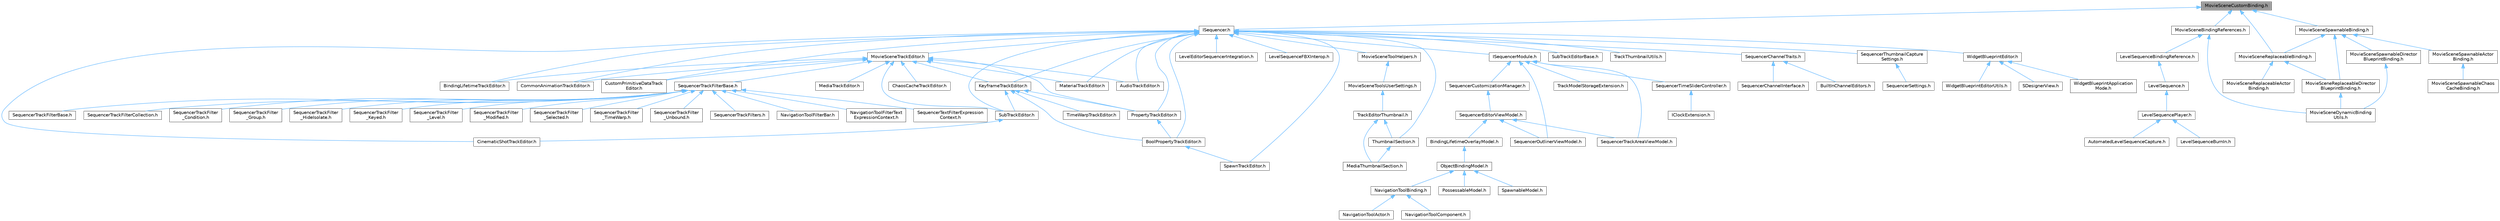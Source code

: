 digraph "MovieSceneCustomBinding.h"
{
 // INTERACTIVE_SVG=YES
 // LATEX_PDF_SIZE
  bgcolor="transparent";
  edge [fontname=Helvetica,fontsize=10,labelfontname=Helvetica,labelfontsize=10];
  node [fontname=Helvetica,fontsize=10,shape=box,height=0.2,width=0.4];
  Node1 [id="Node000001",label="MovieSceneCustomBinding.h",height=0.2,width=0.4,color="gray40", fillcolor="grey60", style="filled", fontcolor="black",tooltip=" "];
  Node1 -> Node2 [id="edge1_Node000001_Node000002",dir="back",color="steelblue1",style="solid",tooltip=" "];
  Node2 [id="Node000002",label="ISequencer.h",height=0.2,width=0.4,color="grey40", fillcolor="white", style="filled",URL="$d7/d1d/ISequencer_8h.html",tooltip=" "];
  Node2 -> Node3 [id="edge2_Node000002_Node000003",dir="back",color="steelblue1",style="solid",tooltip=" "];
  Node3 [id="Node000003",label="AudioTrackEditor.h",height=0.2,width=0.4,color="grey40", fillcolor="white", style="filled",URL="$dd/d96/AudioTrackEditor_8h.html",tooltip=" "];
  Node2 -> Node4 [id="edge3_Node000002_Node000004",dir="back",color="steelblue1",style="solid",tooltip=" "];
  Node4 [id="Node000004",label="BindingLifetimeTrackEditor.h",height=0.2,width=0.4,color="grey40", fillcolor="white", style="filled",URL="$db/d3c/BindingLifetimeTrackEditor_8h.html",tooltip=" "];
  Node2 -> Node5 [id="edge4_Node000002_Node000005",dir="back",color="steelblue1",style="solid",tooltip=" "];
  Node5 [id="Node000005",label="BoolPropertyTrackEditor.h",height=0.2,width=0.4,color="grey40", fillcolor="white", style="filled",URL="$db/d07/BoolPropertyTrackEditor_8h.html",tooltip=" "];
  Node5 -> Node6 [id="edge5_Node000005_Node000006",dir="back",color="steelblue1",style="solid",tooltip=" "];
  Node6 [id="Node000006",label="SpawnTrackEditor.h",height=0.2,width=0.4,color="grey40", fillcolor="white", style="filled",URL="$d5/dac/SpawnTrackEditor_8h.html",tooltip=" "];
  Node2 -> Node7 [id="edge6_Node000002_Node000007",dir="back",color="steelblue1",style="solid",tooltip=" "];
  Node7 [id="Node000007",label="CinematicShotTrackEditor.h",height=0.2,width=0.4,color="grey40", fillcolor="white", style="filled",URL="$d3/d0c/CinematicShotTrackEditor_8h.html",tooltip=" "];
  Node2 -> Node8 [id="edge7_Node000002_Node000008",dir="back",color="steelblue1",style="solid",tooltip=" "];
  Node8 [id="Node000008",label="CommonAnimationTrackEditor.h",height=0.2,width=0.4,color="grey40", fillcolor="white", style="filled",URL="$d9/d6e/CommonAnimationTrackEditor_8h.html",tooltip=" "];
  Node2 -> Node9 [id="edge8_Node000002_Node000009",dir="back",color="steelblue1",style="solid",tooltip=" "];
  Node9 [id="Node000009",label="CustomPrimitiveDataTrack\lEditor.h",height=0.2,width=0.4,color="grey40", fillcolor="white", style="filled",URL="$dc/d8f/CustomPrimitiveDataTrackEditor_8h.html",tooltip=" "];
  Node2 -> Node10 [id="edge9_Node000002_Node000010",dir="back",color="steelblue1",style="solid",tooltip=" "];
  Node10 [id="Node000010",label="ISequencerModule.h",height=0.2,width=0.4,color="grey40", fillcolor="white", style="filled",URL="$d7/d3b/ISequencerModule_8h.html",tooltip=" "];
  Node10 -> Node11 [id="edge10_Node000010_Node000011",dir="back",color="steelblue1",style="solid",tooltip=" "];
  Node11 [id="Node000011",label="SequencerCustomizationManager.h",height=0.2,width=0.4,color="grey40", fillcolor="white", style="filled",URL="$dd/dea/SequencerCustomizationManager_8h.html",tooltip=" "];
  Node11 -> Node12 [id="edge11_Node000011_Node000012",dir="back",color="steelblue1",style="solid",tooltip=" "];
  Node12 [id="Node000012",label="SequencerEditorViewModel.h",height=0.2,width=0.4,color="grey40", fillcolor="white", style="filled",URL="$da/d57/SequencerEditorViewModel_8h.html",tooltip=" "];
  Node12 -> Node13 [id="edge12_Node000012_Node000013",dir="back",color="steelblue1",style="solid",tooltip=" "];
  Node13 [id="Node000013",label="BindingLifetimeOverlayModel.h",height=0.2,width=0.4,color="grey40", fillcolor="white", style="filled",URL="$d2/d69/BindingLifetimeOverlayModel_8h.html",tooltip=" "];
  Node13 -> Node14 [id="edge13_Node000013_Node000014",dir="back",color="steelblue1",style="solid",tooltip=" "];
  Node14 [id="Node000014",label="ObjectBindingModel.h",height=0.2,width=0.4,color="grey40", fillcolor="white", style="filled",URL="$de/dbc/ObjectBindingModel_8h.html",tooltip=" "];
  Node14 -> Node15 [id="edge14_Node000014_Node000015",dir="back",color="steelblue1",style="solid",tooltip=" "];
  Node15 [id="Node000015",label="NavigationToolBinding.h",height=0.2,width=0.4,color="grey40", fillcolor="white", style="filled",URL="$d0/db5/NavigationToolBinding_8h.html",tooltip=" "];
  Node15 -> Node16 [id="edge15_Node000015_Node000016",dir="back",color="steelblue1",style="solid",tooltip=" "];
  Node16 [id="Node000016",label="NavigationToolActor.h",height=0.2,width=0.4,color="grey40", fillcolor="white", style="filled",URL="$d6/da8/NavigationToolActor_8h.html",tooltip=" "];
  Node15 -> Node17 [id="edge16_Node000015_Node000017",dir="back",color="steelblue1",style="solid",tooltip=" "];
  Node17 [id="Node000017",label="NavigationToolComponent.h",height=0.2,width=0.4,color="grey40", fillcolor="white", style="filled",URL="$d7/dfc/NavigationToolComponent_8h.html",tooltip=" "];
  Node14 -> Node18 [id="edge17_Node000014_Node000018",dir="back",color="steelblue1",style="solid",tooltip=" "];
  Node18 [id="Node000018",label="PossessableModel.h",height=0.2,width=0.4,color="grey40", fillcolor="white", style="filled",URL="$d5/d01/PossessableModel_8h.html",tooltip=" "];
  Node14 -> Node19 [id="edge18_Node000014_Node000019",dir="back",color="steelblue1",style="solid",tooltip=" "];
  Node19 [id="Node000019",label="SpawnableModel.h",height=0.2,width=0.4,color="grey40", fillcolor="white", style="filled",URL="$d0/dd5/SpawnableModel_8h.html",tooltip=" "];
  Node12 -> Node20 [id="edge19_Node000012_Node000020",dir="back",color="steelblue1",style="solid",tooltip=" "];
  Node20 [id="Node000020",label="SequencerOutlinerViewModel.h",height=0.2,width=0.4,color="grey40", fillcolor="white", style="filled",URL="$da/d12/SequencerOutlinerViewModel_8h.html",tooltip=" "];
  Node12 -> Node21 [id="edge20_Node000012_Node000021",dir="back",color="steelblue1",style="solid",tooltip=" "];
  Node21 [id="Node000021",label="SequencerTrackAreaViewModel.h",height=0.2,width=0.4,color="grey40", fillcolor="white", style="filled",URL="$d9/dd2/SequencerTrackAreaViewModel_8h.html",tooltip=" "];
  Node10 -> Node20 [id="edge21_Node000010_Node000020",dir="back",color="steelblue1",style="solid",tooltip=" "];
  Node10 -> Node22 [id="edge22_Node000010_Node000022",dir="back",color="steelblue1",style="solid",tooltip=" "];
  Node22 [id="Node000022",label="SequencerTimeSliderController.h",height=0.2,width=0.4,color="grey40", fillcolor="white", style="filled",URL="$d3/d54/SequencerTimeSliderController_8h.html",tooltip=" "];
  Node22 -> Node23 [id="edge23_Node000022_Node000023",dir="back",color="steelblue1",style="solid",tooltip=" "];
  Node23 [id="Node000023",label="IClockExtension.h",height=0.2,width=0.4,color="grey40", fillcolor="white", style="filled",URL="$d1/d52/IClockExtension_8h.html",tooltip=" "];
  Node10 -> Node21 [id="edge24_Node000010_Node000021",dir="back",color="steelblue1",style="solid",tooltip=" "];
  Node10 -> Node24 [id="edge25_Node000010_Node000024",dir="back",color="steelblue1",style="solid",tooltip=" "];
  Node24 [id="Node000024",label="TrackModelStorageExtension.h",height=0.2,width=0.4,color="grey40", fillcolor="white", style="filled",URL="$d8/d98/TrackModelStorageExtension_8h.html",tooltip=" "];
  Node2 -> Node25 [id="edge26_Node000002_Node000025",dir="back",color="steelblue1",style="solid",tooltip=" "];
  Node25 [id="Node000025",label="KeyframeTrackEditor.h",height=0.2,width=0.4,color="grey40", fillcolor="white", style="filled",URL="$dd/d47/KeyframeTrackEditor_8h.html",tooltip=" "];
  Node25 -> Node5 [id="edge27_Node000025_Node000005",dir="back",color="steelblue1",style="solid",tooltip=" "];
  Node25 -> Node26 [id="edge28_Node000025_Node000026",dir="back",color="steelblue1",style="solid",tooltip=" "];
  Node26 [id="Node000026",label="PropertyTrackEditor.h",height=0.2,width=0.4,color="grey40", fillcolor="white", style="filled",URL="$da/d9a/PropertyTrackEditor_8h.html",tooltip=" "];
  Node26 -> Node5 [id="edge29_Node000026_Node000005",dir="back",color="steelblue1",style="solid",tooltip=" "];
  Node25 -> Node27 [id="edge30_Node000025_Node000027",dir="back",color="steelblue1",style="solid",tooltip=" "];
  Node27 [id="Node000027",label="SubTrackEditor.h",height=0.2,width=0.4,color="grey40", fillcolor="white", style="filled",URL="$d8/d5b/SubTrackEditor_8h.html",tooltip=" "];
  Node27 -> Node7 [id="edge31_Node000027_Node000007",dir="back",color="steelblue1",style="solid",tooltip=" "];
  Node25 -> Node28 [id="edge32_Node000025_Node000028",dir="back",color="steelblue1",style="solid",tooltip=" "];
  Node28 [id="Node000028",label="TimeWarpTrackEditor.h",height=0.2,width=0.4,color="grey40", fillcolor="white", style="filled",URL="$dc/d2e/TimeWarpTrackEditor_8h.html",tooltip=" "];
  Node2 -> Node29 [id="edge33_Node000002_Node000029",dir="back",color="steelblue1",style="solid",tooltip=" "];
  Node29 [id="Node000029",label="LevelEditorSequencerIntegration.h",height=0.2,width=0.4,color="grey40", fillcolor="white", style="filled",URL="$d5/d15/LevelEditorSequencerIntegration_8h.html",tooltip=" "];
  Node2 -> Node30 [id="edge34_Node000002_Node000030",dir="back",color="steelblue1",style="solid",tooltip=" "];
  Node30 [id="Node000030",label="LevelSequenceFBXInterop.h",height=0.2,width=0.4,color="grey40", fillcolor="white", style="filled",URL="$d7/d4f/LevelSequenceFBXInterop_8h.html",tooltip=" "];
  Node2 -> Node31 [id="edge35_Node000002_Node000031",dir="back",color="steelblue1",style="solid",tooltip=" "];
  Node31 [id="Node000031",label="MaterialTrackEditor.h",height=0.2,width=0.4,color="grey40", fillcolor="white", style="filled",URL="$d1/d9f/MaterialTrackEditor_8h.html",tooltip=" "];
  Node2 -> Node32 [id="edge36_Node000002_Node000032",dir="back",color="steelblue1",style="solid",tooltip=" "];
  Node32 [id="Node000032",label="MovieSceneToolHelpers.h",height=0.2,width=0.4,color="grey40", fillcolor="white", style="filled",URL="$d4/d0e/MovieSceneToolHelpers_8h.html",tooltip=" "];
  Node32 -> Node33 [id="edge37_Node000032_Node000033",dir="back",color="steelblue1",style="solid",tooltip=" "];
  Node33 [id="Node000033",label="MovieSceneToolsUserSettings.h",height=0.2,width=0.4,color="grey40", fillcolor="white", style="filled",URL="$d5/dab/MovieSceneToolsUserSettings_8h.html",tooltip=" "];
  Node33 -> Node34 [id="edge38_Node000033_Node000034",dir="back",color="steelblue1",style="solid",tooltip=" "];
  Node34 [id="Node000034",label="TrackEditorThumbnail.h",height=0.2,width=0.4,color="grey40", fillcolor="white", style="filled",URL="$d6/d44/TrackEditorThumbnail_8h.html",tooltip=" "];
  Node34 -> Node35 [id="edge39_Node000034_Node000035",dir="back",color="steelblue1",style="solid",tooltip=" "];
  Node35 [id="Node000035",label="MediaThumbnailSection.h",height=0.2,width=0.4,color="grey40", fillcolor="white", style="filled",URL="$d8/dfe/MediaThumbnailSection_8h.html",tooltip=" "];
  Node34 -> Node36 [id="edge40_Node000034_Node000036",dir="back",color="steelblue1",style="solid",tooltip=" "];
  Node36 [id="Node000036",label="ThumbnailSection.h",height=0.2,width=0.4,color="grey40", fillcolor="white", style="filled",URL="$de/daf/ThumbnailSection_8h.html",tooltip=" "];
  Node36 -> Node35 [id="edge41_Node000036_Node000035",dir="back",color="steelblue1",style="solid",tooltip=" "];
  Node2 -> Node37 [id="edge42_Node000002_Node000037",dir="back",color="steelblue1",style="solid",tooltip=" "];
  Node37 [id="Node000037",label="MovieSceneTrackEditor.h",height=0.2,width=0.4,color="grey40", fillcolor="white", style="filled",URL="$db/d6c/MovieSceneTrackEditor_8h.html",tooltip=" "];
  Node37 -> Node3 [id="edge43_Node000037_Node000003",dir="back",color="steelblue1",style="solid",tooltip=" "];
  Node37 -> Node4 [id="edge44_Node000037_Node000004",dir="back",color="steelblue1",style="solid",tooltip=" "];
  Node37 -> Node38 [id="edge45_Node000037_Node000038",dir="back",color="steelblue1",style="solid",tooltip=" "];
  Node38 [id="Node000038",label="ChaosCacheTrackEditor.h",height=0.2,width=0.4,color="grey40", fillcolor="white", style="filled",URL="$db/d36/ChaosCacheTrackEditor_8h.html",tooltip=" "];
  Node37 -> Node8 [id="edge46_Node000037_Node000008",dir="back",color="steelblue1",style="solid",tooltip=" "];
  Node37 -> Node9 [id="edge47_Node000037_Node000009",dir="back",color="steelblue1",style="solid",tooltip=" "];
  Node37 -> Node25 [id="edge48_Node000037_Node000025",dir="back",color="steelblue1",style="solid",tooltip=" "];
  Node37 -> Node31 [id="edge49_Node000037_Node000031",dir="back",color="steelblue1",style="solid",tooltip=" "];
  Node37 -> Node39 [id="edge50_Node000037_Node000039",dir="back",color="steelblue1",style="solid",tooltip=" "];
  Node39 [id="Node000039",label="MediaTrackEditor.h",height=0.2,width=0.4,color="grey40", fillcolor="white", style="filled",URL="$d0/d41/MediaTrackEditor_8h.html",tooltip=" "];
  Node37 -> Node26 [id="edge51_Node000037_Node000026",dir="back",color="steelblue1",style="solid",tooltip=" "];
  Node37 -> Node40 [id="edge52_Node000037_Node000040",dir="back",color="steelblue1",style="solid",tooltip=" "];
  Node40 [id="Node000040",label="SequencerTrackFilterBase.h",height=0.2,width=0.4,color="grey40", fillcolor="white", style="filled",URL="$d8/def/Filters_2SequencerTrackFilterBase_8h.html",tooltip=" "];
  Node40 -> Node41 [id="edge53_Node000040_Node000041",dir="back",color="steelblue1",style="solid",tooltip=" "];
  Node41 [id="Node000041",label="NavigationToolFilterBar.h",height=0.2,width=0.4,color="grey40", fillcolor="white", style="filled",URL="$df/d14/NavigationToolFilterBar_8h.html",tooltip=" "];
  Node40 -> Node42 [id="edge54_Node000040_Node000042",dir="back",color="steelblue1",style="solid",tooltip=" "];
  Node42 [id="Node000042",label="NavigationToolFilterText\lExpressionContext.h",height=0.2,width=0.4,color="grey40", fillcolor="white", style="filled",URL="$d8/dd2/NavigationToolFilterTextExpressionContext_8h.html",tooltip=" "];
  Node40 -> Node43 [id="edge55_Node000040_Node000043",dir="back",color="steelblue1",style="solid",tooltip=" "];
  Node43 [id="Node000043",label="SequencerTextFilterExpression\lContext.h",height=0.2,width=0.4,color="grey40", fillcolor="white", style="filled",URL="$d0/d9f/SequencerTextFilterExpressionContext_8h.html",tooltip=" "];
  Node40 -> Node44 [id="edge56_Node000040_Node000044",dir="back",color="steelblue1",style="solid",tooltip=" "];
  Node44 [id="Node000044",label="SequencerTrackFilterBase.h",height=0.2,width=0.4,color="grey40", fillcolor="white", style="filled",URL="$d8/d4d/SequencerTrackFilterBase_8h.html",tooltip=" "];
  Node40 -> Node45 [id="edge57_Node000040_Node000045",dir="back",color="steelblue1",style="solid",tooltip=" "];
  Node45 [id="Node000045",label="SequencerTrackFilterCollection.h",height=0.2,width=0.4,color="grey40", fillcolor="white", style="filled",URL="$d8/de2/SequencerTrackFilterCollection_8h.html",tooltip=" "];
  Node40 -> Node46 [id="edge58_Node000040_Node000046",dir="back",color="steelblue1",style="solid",tooltip=" "];
  Node46 [id="Node000046",label="SequencerTrackFilter\l_Condition.h",height=0.2,width=0.4,color="grey40", fillcolor="white", style="filled",URL="$df/d17/SequencerTrackFilter__Condition_8h.html",tooltip=" "];
  Node40 -> Node47 [id="edge59_Node000040_Node000047",dir="back",color="steelblue1",style="solid",tooltip=" "];
  Node47 [id="Node000047",label="SequencerTrackFilter\l_Group.h",height=0.2,width=0.4,color="grey40", fillcolor="white", style="filled",URL="$da/dea/SequencerTrackFilter__Group_8h.html",tooltip=" "];
  Node40 -> Node48 [id="edge60_Node000040_Node000048",dir="back",color="steelblue1",style="solid",tooltip=" "];
  Node48 [id="Node000048",label="SequencerTrackFilter\l_HideIsolate.h",height=0.2,width=0.4,color="grey40", fillcolor="white", style="filled",URL="$d3/d55/SequencerTrackFilter__HideIsolate_8h.html",tooltip=" "];
  Node40 -> Node49 [id="edge61_Node000040_Node000049",dir="back",color="steelblue1",style="solid",tooltip=" "];
  Node49 [id="Node000049",label="SequencerTrackFilter\l_Keyed.h",height=0.2,width=0.4,color="grey40", fillcolor="white", style="filled",URL="$d4/d2d/SequencerTrackFilter__Keyed_8h.html",tooltip=" "];
  Node40 -> Node50 [id="edge62_Node000040_Node000050",dir="back",color="steelblue1",style="solid",tooltip=" "];
  Node50 [id="Node000050",label="SequencerTrackFilter\l_Level.h",height=0.2,width=0.4,color="grey40", fillcolor="white", style="filled",URL="$d2/d6c/SequencerTrackFilter__Level_8h.html",tooltip=" "];
  Node40 -> Node51 [id="edge63_Node000040_Node000051",dir="back",color="steelblue1",style="solid",tooltip=" "];
  Node51 [id="Node000051",label="SequencerTrackFilter\l_Modified.h",height=0.2,width=0.4,color="grey40", fillcolor="white", style="filled",URL="$d0/dd9/SequencerTrackFilter__Modified_8h.html",tooltip=" "];
  Node40 -> Node52 [id="edge64_Node000040_Node000052",dir="back",color="steelblue1",style="solid",tooltip=" "];
  Node52 [id="Node000052",label="SequencerTrackFilter\l_Selected.h",height=0.2,width=0.4,color="grey40", fillcolor="white", style="filled",URL="$dc/d54/SequencerTrackFilter__Selected_8h.html",tooltip=" "];
  Node40 -> Node53 [id="edge65_Node000040_Node000053",dir="back",color="steelblue1",style="solid",tooltip=" "];
  Node53 [id="Node000053",label="SequencerTrackFilter\l_TimeWarp.h",height=0.2,width=0.4,color="grey40", fillcolor="white", style="filled",URL="$d6/dd0/SequencerTrackFilter__TimeWarp_8h.html",tooltip=" "];
  Node40 -> Node54 [id="edge66_Node000040_Node000054",dir="back",color="steelblue1",style="solid",tooltip=" "];
  Node54 [id="Node000054",label="SequencerTrackFilter\l_Unbound.h",height=0.2,width=0.4,color="grey40", fillcolor="white", style="filled",URL="$d0/dd1/SequencerTrackFilter__Unbound_8h.html",tooltip=" "];
  Node40 -> Node55 [id="edge67_Node000040_Node000055",dir="back",color="steelblue1",style="solid",tooltip=" "];
  Node55 [id="Node000055",label="SequencerTrackFilters.h",height=0.2,width=0.4,color="grey40", fillcolor="white", style="filled",URL="$df/d72/SequencerTrackFilters_8h.html",tooltip=" "];
  Node37 -> Node27 [id="edge68_Node000037_Node000027",dir="back",color="steelblue1",style="solid",tooltip=" "];
  Node2 -> Node26 [id="edge69_Node000002_Node000026",dir="back",color="steelblue1",style="solid",tooltip=" "];
  Node2 -> Node56 [id="edge70_Node000002_Node000056",dir="back",color="steelblue1",style="solid",tooltip=" "];
  Node56 [id="Node000056",label="SequencerChannelTraits.h",height=0.2,width=0.4,color="grey40", fillcolor="white", style="filled",URL="$d6/db9/SequencerChannelTraits_8h.html",tooltip=" "];
  Node56 -> Node57 [id="edge71_Node000056_Node000057",dir="back",color="steelblue1",style="solid",tooltip=" "];
  Node57 [id="Node000057",label="BuiltInChannelEditors.h",height=0.2,width=0.4,color="grey40", fillcolor="white", style="filled",URL="$df/daf/BuiltInChannelEditors_8h.html",tooltip=" "];
  Node56 -> Node58 [id="edge72_Node000056_Node000058",dir="back",color="steelblue1",style="solid",tooltip=" "];
  Node58 [id="Node000058",label="SequencerChannelInterface.h",height=0.2,width=0.4,color="grey40", fillcolor="white", style="filled",URL="$da/d51/SequencerChannelInterface_8h.html",tooltip=" "];
  Node2 -> Node59 [id="edge73_Node000002_Node000059",dir="back",color="steelblue1",style="solid",tooltip=" "];
  Node59 [id="Node000059",label="SequencerThumbnailCapture\lSettings.h",height=0.2,width=0.4,color="grey40", fillcolor="white", style="filled",URL="$de/d05/SequencerThumbnailCaptureSettings_8h.html",tooltip=" "];
  Node59 -> Node60 [id="edge74_Node000059_Node000060",dir="back",color="steelblue1",style="solid",tooltip=" "];
  Node60 [id="Node000060",label="SequencerSettings.h",height=0.2,width=0.4,color="grey40", fillcolor="white", style="filled",URL="$d1/d46/SequencerSettings_8h.html",tooltip=" "];
  Node2 -> Node6 [id="edge75_Node000002_Node000006",dir="back",color="steelblue1",style="solid",tooltip=" "];
  Node2 -> Node27 [id="edge76_Node000002_Node000027",dir="back",color="steelblue1",style="solid",tooltip=" "];
  Node2 -> Node61 [id="edge77_Node000002_Node000061",dir="back",color="steelblue1",style="solid",tooltip=" "];
  Node61 [id="Node000061",label="SubTrackEditorBase.h",height=0.2,width=0.4,color="grey40", fillcolor="white", style="filled",URL="$db/d33/SubTrackEditorBase_8h.html",tooltip=" "];
  Node2 -> Node36 [id="edge78_Node000002_Node000036",dir="back",color="steelblue1",style="solid",tooltip=" "];
  Node2 -> Node62 [id="edge79_Node000002_Node000062",dir="back",color="steelblue1",style="solid",tooltip=" "];
  Node62 [id="Node000062",label="TrackThumbnailUtils.h",height=0.2,width=0.4,color="grey40", fillcolor="white", style="filled",URL="$dc/df4/TrackThumbnailUtils_8h.html",tooltip=" "];
  Node2 -> Node63 [id="edge80_Node000002_Node000063",dir="back",color="steelblue1",style="solid",tooltip=" "];
  Node63 [id="Node000063",label="WidgetBlueprintEditor.h",height=0.2,width=0.4,color="grey40", fillcolor="white", style="filled",URL="$d6/d04/WidgetBlueprintEditor_8h.html",tooltip=" "];
  Node63 -> Node64 [id="edge81_Node000063_Node000064",dir="back",color="steelblue1",style="solid",tooltip=" "];
  Node64 [id="Node000064",label="SDesignerView.h",height=0.2,width=0.4,color="grey40", fillcolor="white", style="filled",URL="$d2/d14/SDesignerView_8h.html",tooltip=" "];
  Node63 -> Node65 [id="edge82_Node000063_Node000065",dir="back",color="steelblue1",style="solid",tooltip=" "];
  Node65 [id="Node000065",label="WidgetBlueprintApplication\lMode.h",height=0.2,width=0.4,color="grey40", fillcolor="white", style="filled",URL="$d3/d40/WidgetBlueprintApplicationMode_8h.html",tooltip=" "];
  Node63 -> Node66 [id="edge83_Node000063_Node000066",dir="back",color="steelblue1",style="solid",tooltip=" "];
  Node66 [id="Node000066",label="WidgetBlueprintEditorUtils.h",height=0.2,width=0.4,color="grey40", fillcolor="white", style="filled",URL="$d9/df7/WidgetBlueprintEditorUtils_8h.html",tooltip=" "];
  Node1 -> Node67 [id="edge84_Node000001_Node000067",dir="back",color="steelblue1",style="solid",tooltip=" "];
  Node67 [id="Node000067",label="MovieSceneBindingReferences.h",height=0.2,width=0.4,color="grey40", fillcolor="white", style="filled",URL="$d1/d2b/MovieSceneBindingReferences_8h.html",tooltip=" "];
  Node67 -> Node68 [id="edge85_Node000067_Node000068",dir="back",color="steelblue1",style="solid",tooltip=" "];
  Node68 [id="Node000068",label="LevelSequenceBindingReference.h",height=0.2,width=0.4,color="grey40", fillcolor="white", style="filled",URL="$d9/dbe/LevelSequenceBindingReference_8h.html",tooltip=" "];
  Node68 -> Node69 [id="edge86_Node000068_Node000069",dir="back",color="steelblue1",style="solid",tooltip=" "];
  Node69 [id="Node000069",label="LevelSequence.h",height=0.2,width=0.4,color="grey40", fillcolor="white", style="filled",URL="$de/d1c/LevelSequence_8h.html",tooltip=" "];
  Node69 -> Node70 [id="edge87_Node000069_Node000070",dir="back",color="steelblue1",style="solid",tooltip=" "];
  Node70 [id="Node000070",label="LevelSequencePlayer.h",height=0.2,width=0.4,color="grey40", fillcolor="white", style="filled",URL="$d0/d5e/LevelSequencePlayer_8h.html",tooltip=" "];
  Node70 -> Node71 [id="edge88_Node000070_Node000071",dir="back",color="steelblue1",style="solid",tooltip=" "];
  Node71 [id="Node000071",label="AutomatedLevelSequenceCapture.h",height=0.2,width=0.4,color="grey40", fillcolor="white", style="filled",URL="$d4/d3e/AutomatedLevelSequenceCapture_8h.html",tooltip=" "];
  Node70 -> Node72 [id="edge89_Node000070_Node000072",dir="back",color="steelblue1",style="solid",tooltip=" "];
  Node72 [id="Node000072",label="LevelSequenceBurnIn.h",height=0.2,width=0.4,color="grey40", fillcolor="white", style="filled",URL="$d2/d6b/LevelSequenceBurnIn_8h.html",tooltip=" "];
  Node67 -> Node73 [id="edge90_Node000067_Node000073",dir="back",color="steelblue1",style="solid",tooltip=" "];
  Node73 [id="Node000073",label="MovieSceneDynamicBinding\lUtils.h",height=0.2,width=0.4,color="grey40", fillcolor="white", style="filled",URL="$df/dce/MovieSceneDynamicBindingUtils_8h.html",tooltip=" "];
  Node1 -> Node74 [id="edge91_Node000001_Node000074",dir="back",color="steelblue1",style="solid",tooltip=" "];
  Node74 [id="Node000074",label="MovieSceneReplaceableBinding.h",height=0.2,width=0.4,color="grey40", fillcolor="white", style="filled",URL="$df/d21/MovieSceneReplaceableBinding_8h.html",tooltip=" "];
  Node74 -> Node75 [id="edge92_Node000074_Node000075",dir="back",color="steelblue1",style="solid",tooltip=" "];
  Node75 [id="Node000075",label="MovieSceneReplaceableActor\lBinding.h",height=0.2,width=0.4,color="grey40", fillcolor="white", style="filled",URL="$d3/da7/MovieSceneReplaceableActorBinding_8h.html",tooltip=" "];
  Node74 -> Node76 [id="edge93_Node000074_Node000076",dir="back",color="steelblue1",style="solid",tooltip=" "];
  Node76 [id="Node000076",label="MovieSceneReplaceableDirector\lBlueprintBinding.h",height=0.2,width=0.4,color="grey40", fillcolor="white", style="filled",URL="$d6/deb/MovieSceneReplaceableDirectorBlueprintBinding_8h.html",tooltip=" "];
  Node76 -> Node73 [id="edge94_Node000076_Node000073",dir="back",color="steelblue1",style="solid",tooltip=" "];
  Node1 -> Node77 [id="edge95_Node000001_Node000077",dir="back",color="steelblue1",style="solid",tooltip=" "];
  Node77 [id="Node000077",label="MovieSceneSpawnableBinding.h",height=0.2,width=0.4,color="grey40", fillcolor="white", style="filled",URL="$d5/d79/MovieSceneSpawnableBinding_8h.html",tooltip=" "];
  Node77 -> Node74 [id="edge96_Node000077_Node000074",dir="back",color="steelblue1",style="solid",tooltip=" "];
  Node77 -> Node76 [id="edge97_Node000077_Node000076",dir="back",color="steelblue1",style="solid",tooltip=" "];
  Node77 -> Node78 [id="edge98_Node000077_Node000078",dir="back",color="steelblue1",style="solid",tooltip=" "];
  Node78 [id="Node000078",label="MovieSceneSpawnableActor\lBinding.h",height=0.2,width=0.4,color="grey40", fillcolor="white", style="filled",URL="$db/d74/MovieSceneSpawnableActorBinding_8h.html",tooltip=" "];
  Node78 -> Node79 [id="edge99_Node000078_Node000079",dir="back",color="steelblue1",style="solid",tooltip=" "];
  Node79 [id="Node000079",label="MovieSceneSpawnableChaos\lCacheBinding.h",height=0.2,width=0.4,color="grey40", fillcolor="white", style="filled",URL="$df/dd2/MovieSceneSpawnableChaosCacheBinding_8h.html",tooltip=" "];
  Node77 -> Node80 [id="edge100_Node000077_Node000080",dir="back",color="steelblue1",style="solid",tooltip=" "];
  Node80 [id="Node000080",label="MovieSceneSpawnableDirector\lBlueprintBinding.h",height=0.2,width=0.4,color="grey40", fillcolor="white", style="filled",URL="$db/d4a/MovieSceneSpawnableDirectorBlueprintBinding_8h.html",tooltip=" "];
  Node80 -> Node73 [id="edge101_Node000080_Node000073",dir="back",color="steelblue1",style="solid",tooltip=" "];
}
